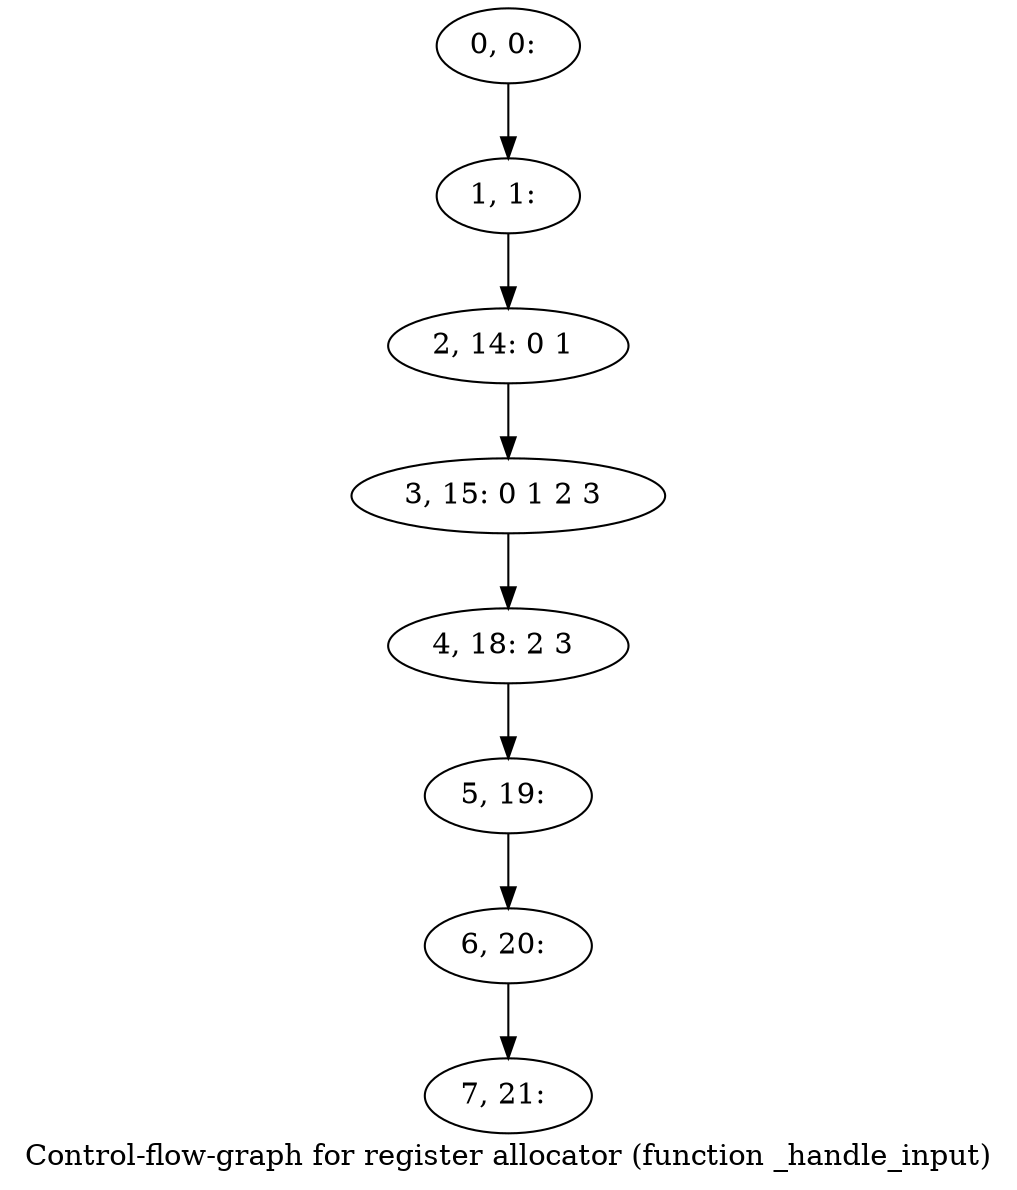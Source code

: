 digraph G {
graph [label="Control-flow-graph for register allocator (function _handle_input)"]
0[label="0, 0: "];
1[label="1, 1: "];
2[label="2, 14: 0 1 "];
3[label="3, 15: 0 1 2 3 "];
4[label="4, 18: 2 3 "];
5[label="5, 19: "];
6[label="6, 20: "];
7[label="7, 21: "];
0->1 ;
1->2 ;
2->3 ;
3->4 ;
4->5 ;
5->6 ;
6->7 ;
}
